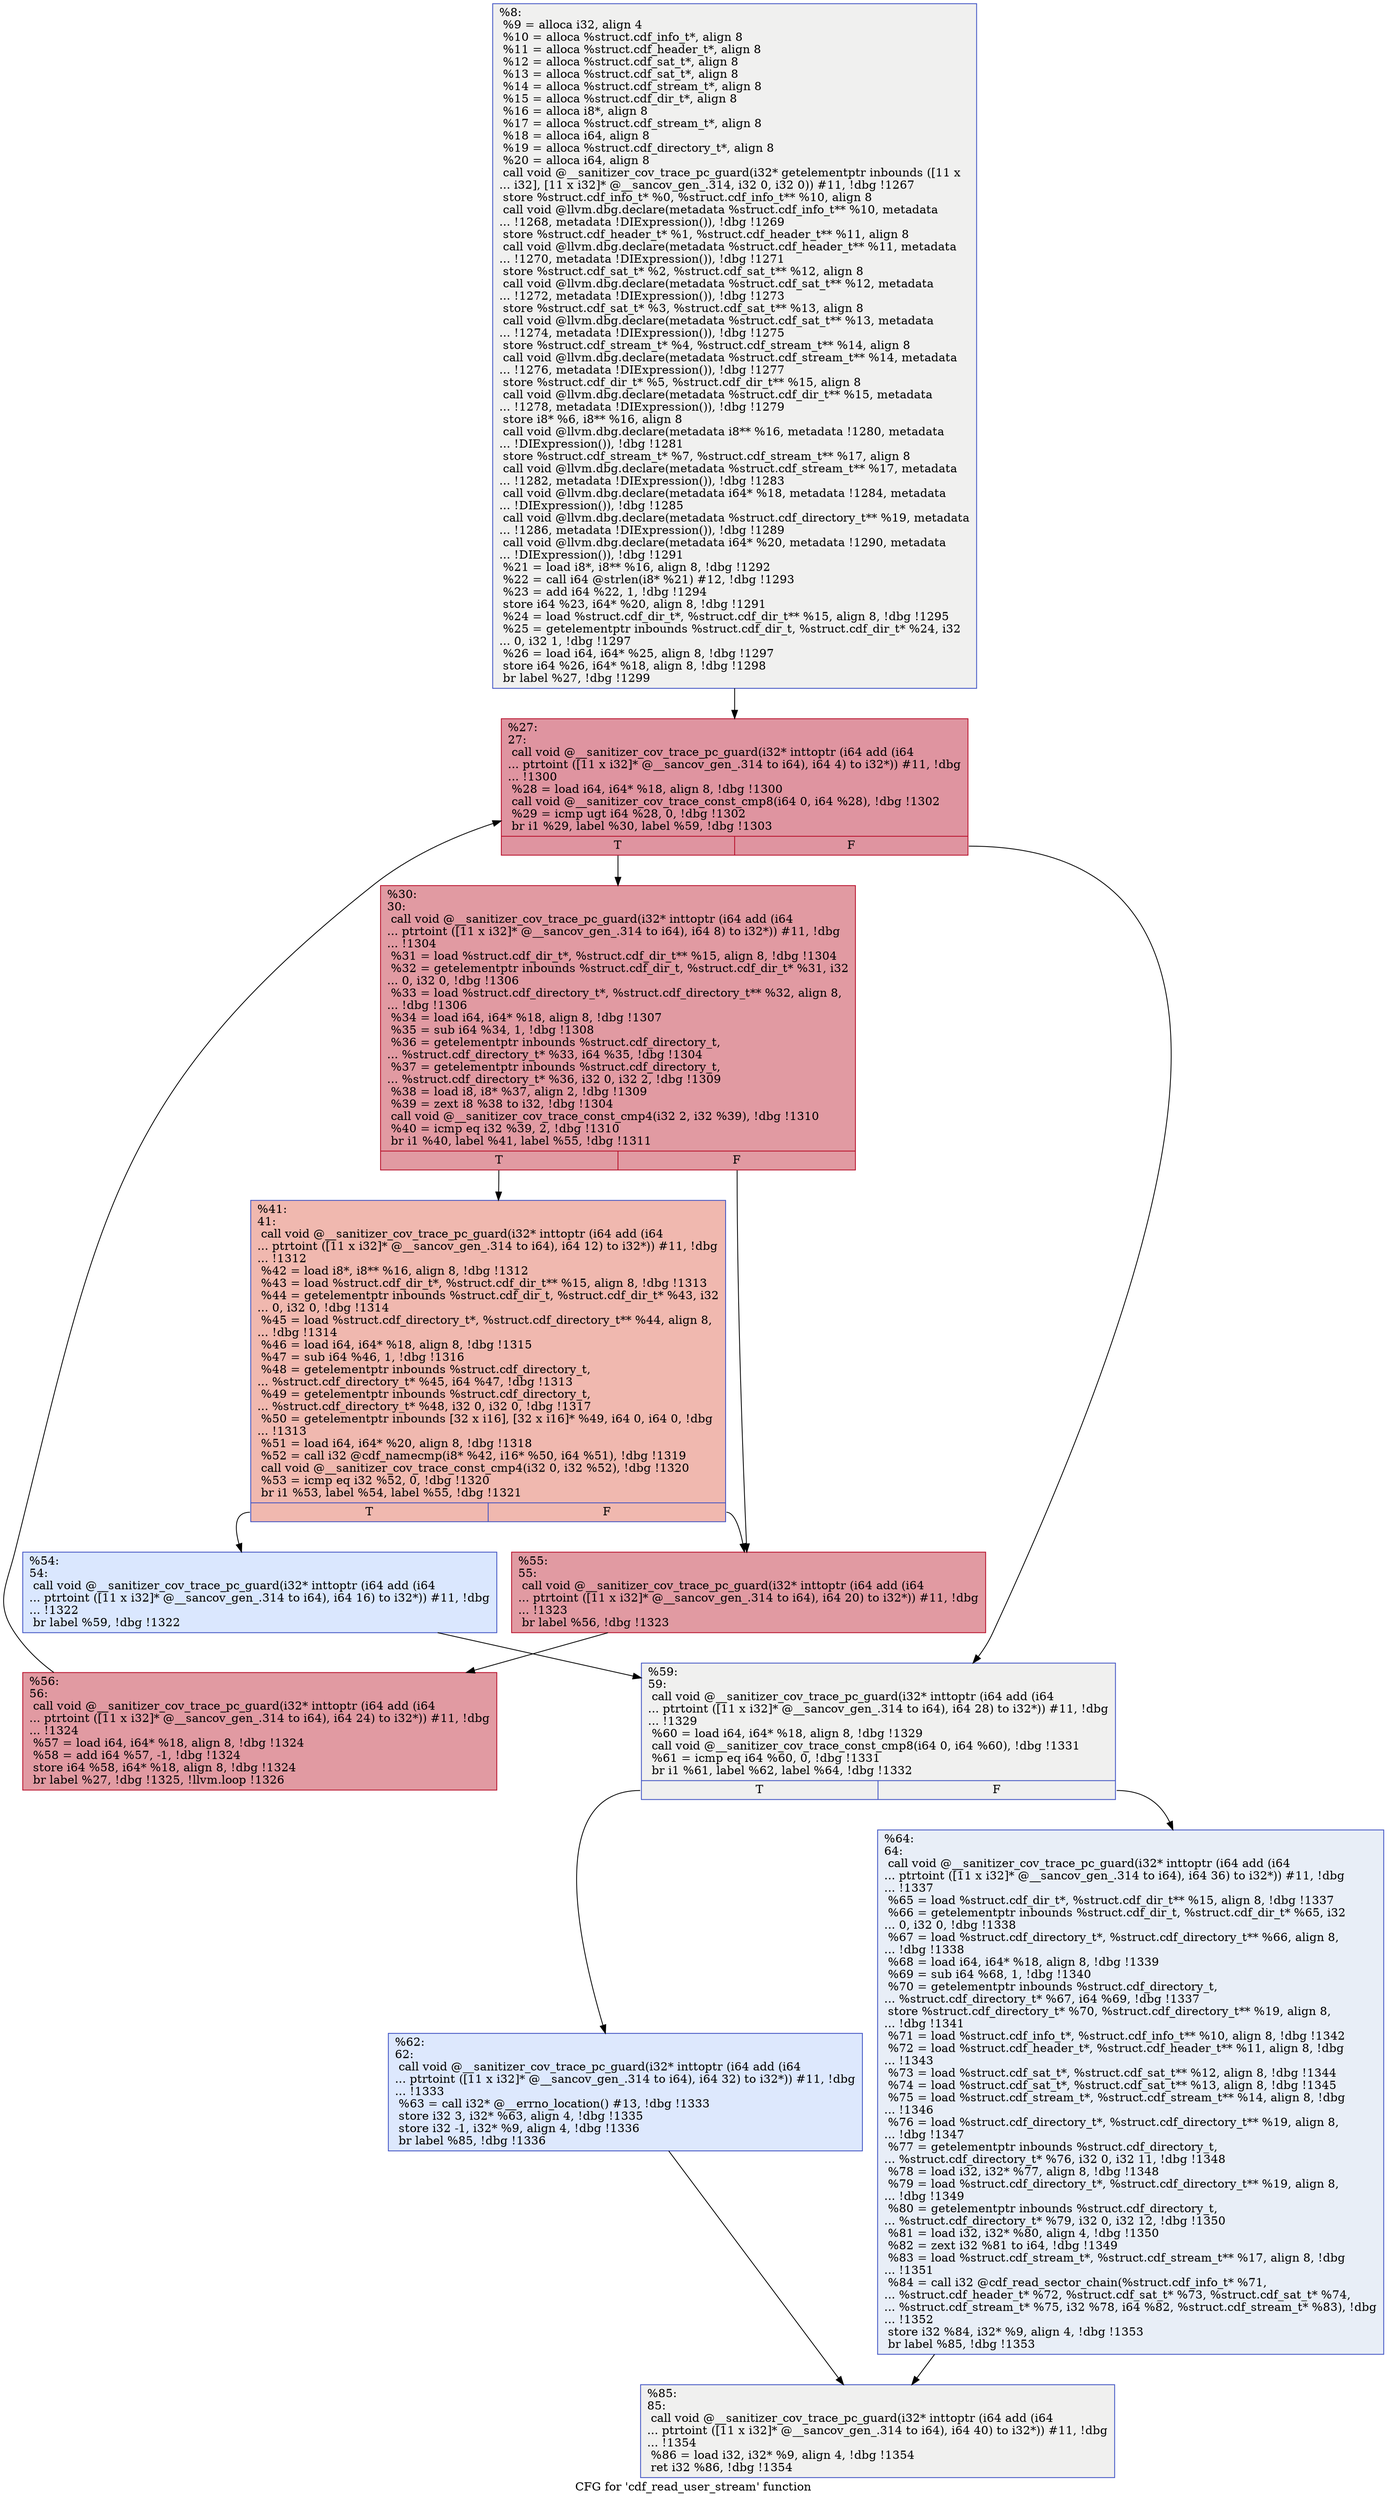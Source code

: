 digraph "CFG for 'cdf_read_user_stream' function" {
	label="CFG for 'cdf_read_user_stream' function";

	Node0x564cce950b50 [shape=record,color="#3d50c3ff", style=filled, fillcolor="#dedcdb70",label="{%8:\l  %9 = alloca i32, align 4\l  %10 = alloca %struct.cdf_info_t*, align 8\l  %11 = alloca %struct.cdf_header_t*, align 8\l  %12 = alloca %struct.cdf_sat_t*, align 8\l  %13 = alloca %struct.cdf_sat_t*, align 8\l  %14 = alloca %struct.cdf_stream_t*, align 8\l  %15 = alloca %struct.cdf_dir_t*, align 8\l  %16 = alloca i8*, align 8\l  %17 = alloca %struct.cdf_stream_t*, align 8\l  %18 = alloca i64, align 8\l  %19 = alloca %struct.cdf_directory_t*, align 8\l  %20 = alloca i64, align 8\l  call void @__sanitizer_cov_trace_pc_guard(i32* getelementptr inbounds ([11 x\l... i32], [11 x i32]* @__sancov_gen_.314, i32 0, i32 0)) #11, !dbg !1267\l  store %struct.cdf_info_t* %0, %struct.cdf_info_t** %10, align 8\l  call void @llvm.dbg.declare(metadata %struct.cdf_info_t** %10, metadata\l... !1268, metadata !DIExpression()), !dbg !1269\l  store %struct.cdf_header_t* %1, %struct.cdf_header_t** %11, align 8\l  call void @llvm.dbg.declare(metadata %struct.cdf_header_t** %11, metadata\l... !1270, metadata !DIExpression()), !dbg !1271\l  store %struct.cdf_sat_t* %2, %struct.cdf_sat_t** %12, align 8\l  call void @llvm.dbg.declare(metadata %struct.cdf_sat_t** %12, metadata\l... !1272, metadata !DIExpression()), !dbg !1273\l  store %struct.cdf_sat_t* %3, %struct.cdf_sat_t** %13, align 8\l  call void @llvm.dbg.declare(metadata %struct.cdf_sat_t** %13, metadata\l... !1274, metadata !DIExpression()), !dbg !1275\l  store %struct.cdf_stream_t* %4, %struct.cdf_stream_t** %14, align 8\l  call void @llvm.dbg.declare(metadata %struct.cdf_stream_t** %14, metadata\l... !1276, metadata !DIExpression()), !dbg !1277\l  store %struct.cdf_dir_t* %5, %struct.cdf_dir_t** %15, align 8\l  call void @llvm.dbg.declare(metadata %struct.cdf_dir_t** %15, metadata\l... !1278, metadata !DIExpression()), !dbg !1279\l  store i8* %6, i8** %16, align 8\l  call void @llvm.dbg.declare(metadata i8** %16, metadata !1280, metadata\l... !DIExpression()), !dbg !1281\l  store %struct.cdf_stream_t* %7, %struct.cdf_stream_t** %17, align 8\l  call void @llvm.dbg.declare(metadata %struct.cdf_stream_t** %17, metadata\l... !1282, metadata !DIExpression()), !dbg !1283\l  call void @llvm.dbg.declare(metadata i64* %18, metadata !1284, metadata\l... !DIExpression()), !dbg !1285\l  call void @llvm.dbg.declare(metadata %struct.cdf_directory_t** %19, metadata\l... !1286, metadata !DIExpression()), !dbg !1289\l  call void @llvm.dbg.declare(metadata i64* %20, metadata !1290, metadata\l... !DIExpression()), !dbg !1291\l  %21 = load i8*, i8** %16, align 8, !dbg !1292\l  %22 = call i64 @strlen(i8* %21) #12, !dbg !1293\l  %23 = add i64 %22, 1, !dbg !1294\l  store i64 %23, i64* %20, align 8, !dbg !1291\l  %24 = load %struct.cdf_dir_t*, %struct.cdf_dir_t** %15, align 8, !dbg !1295\l  %25 = getelementptr inbounds %struct.cdf_dir_t, %struct.cdf_dir_t* %24, i32\l... 0, i32 1, !dbg !1297\l  %26 = load i64, i64* %25, align 8, !dbg !1297\l  store i64 %26, i64* %18, align 8, !dbg !1298\l  br label %27, !dbg !1299\l}"];
	Node0x564cce950b50 -> Node0x564cce9388f0;
	Node0x564cce9388f0 [shape=record,color="#b70d28ff", style=filled, fillcolor="#b70d2870",label="{%27:\l27:                                               \l  call void @__sanitizer_cov_trace_pc_guard(i32* inttoptr (i64 add (i64\l... ptrtoint ([11 x i32]* @__sancov_gen_.314 to i64), i64 4) to i32*)) #11, !dbg\l... !1300\l  %28 = load i64, i64* %18, align 8, !dbg !1300\l  call void @__sanitizer_cov_trace_const_cmp8(i64 0, i64 %28), !dbg !1302\l  %29 = icmp ugt i64 %28, 0, !dbg !1302\l  br i1 %29, label %30, label %59, !dbg !1303\l|{<s0>T|<s1>F}}"];
	Node0x564cce9388f0:s0 -> Node0x564cce938940;
	Node0x564cce9388f0:s1 -> Node0x564cce938ad0;
	Node0x564cce938940 [shape=record,color="#b70d28ff", style=filled, fillcolor="#bb1b2c70",label="{%30:\l30:                                               \l  call void @__sanitizer_cov_trace_pc_guard(i32* inttoptr (i64 add (i64\l... ptrtoint ([11 x i32]* @__sancov_gen_.314 to i64), i64 8) to i32*)) #11, !dbg\l... !1304\l  %31 = load %struct.cdf_dir_t*, %struct.cdf_dir_t** %15, align 8, !dbg !1304\l  %32 = getelementptr inbounds %struct.cdf_dir_t, %struct.cdf_dir_t* %31, i32\l... 0, i32 0, !dbg !1306\l  %33 = load %struct.cdf_directory_t*, %struct.cdf_directory_t** %32, align 8,\l... !dbg !1306\l  %34 = load i64, i64* %18, align 8, !dbg !1307\l  %35 = sub i64 %34, 1, !dbg !1308\l  %36 = getelementptr inbounds %struct.cdf_directory_t,\l... %struct.cdf_directory_t* %33, i64 %35, !dbg !1304\l  %37 = getelementptr inbounds %struct.cdf_directory_t,\l... %struct.cdf_directory_t* %36, i32 0, i32 2, !dbg !1309\l  %38 = load i8, i8* %37, align 2, !dbg !1309\l  %39 = zext i8 %38 to i32, !dbg !1304\l  call void @__sanitizer_cov_trace_const_cmp4(i32 2, i32 %39), !dbg !1310\l  %40 = icmp eq i32 %39, 2, !dbg !1310\l  br i1 %40, label %41, label %55, !dbg !1311\l|{<s0>T|<s1>F}}"];
	Node0x564cce938940:s0 -> Node0x564cce938990;
	Node0x564cce938940:s1 -> Node0x564cce938a30;
	Node0x564cce938990 [shape=record,color="#3d50c3ff", style=filled, fillcolor="#dc5d4a70",label="{%41:\l41:                                               \l  call void @__sanitizer_cov_trace_pc_guard(i32* inttoptr (i64 add (i64\l... ptrtoint ([11 x i32]* @__sancov_gen_.314 to i64), i64 12) to i32*)) #11, !dbg\l... !1312\l  %42 = load i8*, i8** %16, align 8, !dbg !1312\l  %43 = load %struct.cdf_dir_t*, %struct.cdf_dir_t** %15, align 8, !dbg !1313\l  %44 = getelementptr inbounds %struct.cdf_dir_t, %struct.cdf_dir_t* %43, i32\l... 0, i32 0, !dbg !1314\l  %45 = load %struct.cdf_directory_t*, %struct.cdf_directory_t** %44, align 8,\l... !dbg !1314\l  %46 = load i64, i64* %18, align 8, !dbg !1315\l  %47 = sub i64 %46, 1, !dbg !1316\l  %48 = getelementptr inbounds %struct.cdf_directory_t,\l... %struct.cdf_directory_t* %45, i64 %47, !dbg !1313\l  %49 = getelementptr inbounds %struct.cdf_directory_t,\l... %struct.cdf_directory_t* %48, i32 0, i32 0, !dbg !1317\l  %50 = getelementptr inbounds [32 x i16], [32 x i16]* %49, i64 0, i64 0, !dbg\l... !1313\l  %51 = load i64, i64* %20, align 8, !dbg !1318\l  %52 = call i32 @cdf_namecmp(i8* %42, i16* %50, i64 %51), !dbg !1319\l  call void @__sanitizer_cov_trace_const_cmp4(i32 0, i32 %52), !dbg !1320\l  %53 = icmp eq i32 %52, 0, !dbg !1320\l  br i1 %53, label %54, label %55, !dbg !1321\l|{<s0>T|<s1>F}}"];
	Node0x564cce938990:s0 -> Node0x564cce9389e0;
	Node0x564cce938990:s1 -> Node0x564cce938a30;
	Node0x564cce9389e0 [shape=record,color="#3d50c3ff", style=filled, fillcolor="#abc8fd70",label="{%54:\l54:                                               \l  call void @__sanitizer_cov_trace_pc_guard(i32* inttoptr (i64 add (i64\l... ptrtoint ([11 x i32]* @__sancov_gen_.314 to i64), i64 16) to i32*)) #11, !dbg\l... !1322\l  br label %59, !dbg !1322\l}"];
	Node0x564cce9389e0 -> Node0x564cce938ad0;
	Node0x564cce938a30 [shape=record,color="#b70d28ff", style=filled, fillcolor="#bb1b2c70",label="{%55:\l55:                                               \l  call void @__sanitizer_cov_trace_pc_guard(i32* inttoptr (i64 add (i64\l... ptrtoint ([11 x i32]* @__sancov_gen_.314 to i64), i64 20) to i32*)) #11, !dbg\l... !1323\l  br label %56, !dbg !1323\l}"];
	Node0x564cce938a30 -> Node0x564cce938a80;
	Node0x564cce938a80 [shape=record,color="#b70d28ff", style=filled, fillcolor="#bb1b2c70",label="{%56:\l56:                                               \l  call void @__sanitizer_cov_trace_pc_guard(i32* inttoptr (i64 add (i64\l... ptrtoint ([11 x i32]* @__sancov_gen_.314 to i64), i64 24) to i32*)) #11, !dbg\l... !1324\l  %57 = load i64, i64* %18, align 8, !dbg !1324\l  %58 = add i64 %57, -1, !dbg !1324\l  store i64 %58, i64* %18, align 8, !dbg !1324\l  br label %27, !dbg !1325, !llvm.loop !1326\l}"];
	Node0x564cce938a80 -> Node0x564cce9388f0;
	Node0x564cce938ad0 [shape=record,color="#3d50c3ff", style=filled, fillcolor="#dedcdb70",label="{%59:\l59:                                               \l  call void @__sanitizer_cov_trace_pc_guard(i32* inttoptr (i64 add (i64\l... ptrtoint ([11 x i32]* @__sancov_gen_.314 to i64), i64 28) to i32*)) #11, !dbg\l... !1329\l  %60 = load i64, i64* %18, align 8, !dbg !1329\l  call void @__sanitizer_cov_trace_const_cmp8(i64 0, i64 %60), !dbg !1331\l  %61 = icmp eq i64 %60, 0, !dbg !1331\l  br i1 %61, label %62, label %64, !dbg !1332\l|{<s0>T|<s1>F}}"];
	Node0x564cce938ad0:s0 -> Node0x564cce938b20;
	Node0x564cce938ad0:s1 -> Node0x564cce938b70;
	Node0x564cce938b20 [shape=record,color="#3d50c3ff", style=filled, fillcolor="#b2ccfb70",label="{%62:\l62:                                               \l  call void @__sanitizer_cov_trace_pc_guard(i32* inttoptr (i64 add (i64\l... ptrtoint ([11 x i32]* @__sancov_gen_.314 to i64), i64 32) to i32*)) #11, !dbg\l... !1333\l  %63 = call i32* @__errno_location() #13, !dbg !1333\l  store i32 3, i32* %63, align 4, !dbg !1335\l  store i32 -1, i32* %9, align 4, !dbg !1336\l  br label %85, !dbg !1336\l}"];
	Node0x564cce938b20 -> Node0x564cce938bc0;
	Node0x564cce938b70 [shape=record,color="#3d50c3ff", style=filled, fillcolor="#cbd8ee70",label="{%64:\l64:                                               \l  call void @__sanitizer_cov_trace_pc_guard(i32* inttoptr (i64 add (i64\l... ptrtoint ([11 x i32]* @__sancov_gen_.314 to i64), i64 36) to i32*)) #11, !dbg\l... !1337\l  %65 = load %struct.cdf_dir_t*, %struct.cdf_dir_t** %15, align 8, !dbg !1337\l  %66 = getelementptr inbounds %struct.cdf_dir_t, %struct.cdf_dir_t* %65, i32\l... 0, i32 0, !dbg !1338\l  %67 = load %struct.cdf_directory_t*, %struct.cdf_directory_t** %66, align 8,\l... !dbg !1338\l  %68 = load i64, i64* %18, align 8, !dbg !1339\l  %69 = sub i64 %68, 1, !dbg !1340\l  %70 = getelementptr inbounds %struct.cdf_directory_t,\l... %struct.cdf_directory_t* %67, i64 %69, !dbg !1337\l  store %struct.cdf_directory_t* %70, %struct.cdf_directory_t** %19, align 8,\l... !dbg !1341\l  %71 = load %struct.cdf_info_t*, %struct.cdf_info_t** %10, align 8, !dbg !1342\l  %72 = load %struct.cdf_header_t*, %struct.cdf_header_t** %11, align 8, !dbg\l... !1343\l  %73 = load %struct.cdf_sat_t*, %struct.cdf_sat_t** %12, align 8, !dbg !1344\l  %74 = load %struct.cdf_sat_t*, %struct.cdf_sat_t** %13, align 8, !dbg !1345\l  %75 = load %struct.cdf_stream_t*, %struct.cdf_stream_t** %14, align 8, !dbg\l... !1346\l  %76 = load %struct.cdf_directory_t*, %struct.cdf_directory_t** %19, align 8,\l... !dbg !1347\l  %77 = getelementptr inbounds %struct.cdf_directory_t,\l... %struct.cdf_directory_t* %76, i32 0, i32 11, !dbg !1348\l  %78 = load i32, i32* %77, align 8, !dbg !1348\l  %79 = load %struct.cdf_directory_t*, %struct.cdf_directory_t** %19, align 8,\l... !dbg !1349\l  %80 = getelementptr inbounds %struct.cdf_directory_t,\l... %struct.cdf_directory_t* %79, i32 0, i32 12, !dbg !1350\l  %81 = load i32, i32* %80, align 4, !dbg !1350\l  %82 = zext i32 %81 to i64, !dbg !1349\l  %83 = load %struct.cdf_stream_t*, %struct.cdf_stream_t** %17, align 8, !dbg\l... !1351\l  %84 = call i32 @cdf_read_sector_chain(%struct.cdf_info_t* %71,\l... %struct.cdf_header_t* %72, %struct.cdf_sat_t* %73, %struct.cdf_sat_t* %74,\l... %struct.cdf_stream_t* %75, i32 %78, i64 %82, %struct.cdf_stream_t* %83), !dbg\l... !1352\l  store i32 %84, i32* %9, align 4, !dbg !1353\l  br label %85, !dbg !1353\l}"];
	Node0x564cce938b70 -> Node0x564cce938bc0;
	Node0x564cce938bc0 [shape=record,color="#3d50c3ff", style=filled, fillcolor="#dedcdb70",label="{%85:\l85:                                               \l  call void @__sanitizer_cov_trace_pc_guard(i32* inttoptr (i64 add (i64\l... ptrtoint ([11 x i32]* @__sancov_gen_.314 to i64), i64 40) to i32*)) #11, !dbg\l... !1354\l  %86 = load i32, i32* %9, align 4, !dbg !1354\l  ret i32 %86, !dbg !1354\l}"];
}
